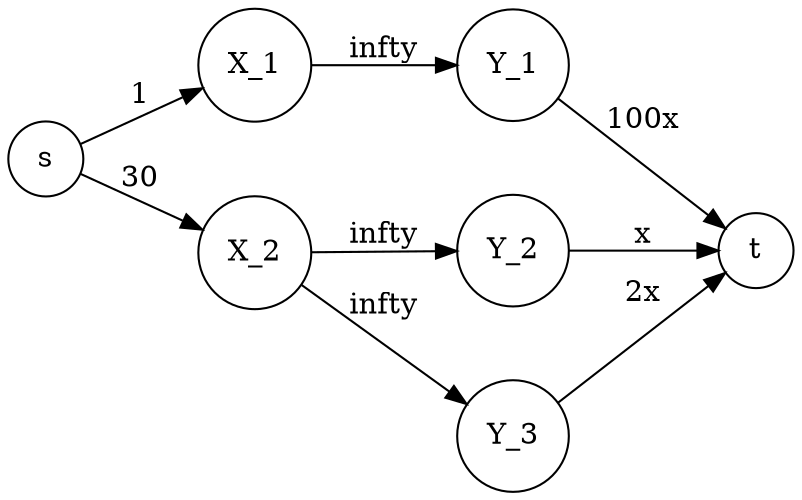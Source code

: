 digraph G {
    graph [ rankdir = LR, bgcolor="#00000000" ]
    node [ shape = circle, style=filled, fillcolor="#ffffffff" ]
    s [ rank = source ]
    t [ rank = sink ]
    X_1 -> X_2 [ style = invis ]
    { rank = same; X_1; X_2; }
    Y_1 -> Y_2 [ style = invis ]
    Y_2 -> Y_3 [ style = invis ]
    { rank = same; Y_1; Y_2; Y_3; }
    #
    s -> X_1 [ label = 1 ]
    s -> X_2 [ label = 30 ]
    X_1 -> Y_1 [ label = "\infty" ]
    X_2 -> Y_2 [ label = "\infty" ]
    X_2 -> Y_3 [ label = "\infty" ]
    Y_1 -> t [ label = "100x" ]
    Y_2 -> t [ label = "x" ]
    Y_3 -> t [ label = "2x" ]
}
